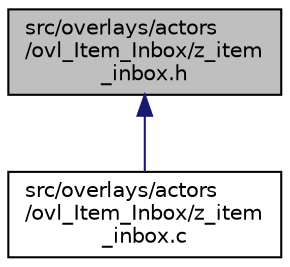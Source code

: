 digraph "src/overlays/actors/ovl_Item_Inbox/z_item_inbox.h"
{
 // LATEX_PDF_SIZE
  edge [fontname="Helvetica",fontsize="10",labelfontname="Helvetica",labelfontsize="10"];
  node [fontname="Helvetica",fontsize="10",shape=record];
  Node1 [label="src/overlays/actors\l/ovl_Item_Inbox/z_item\l_inbox.h",height=0.2,width=0.4,color="black", fillcolor="grey75", style="filled", fontcolor="black",tooltip=" "];
  Node1 -> Node2 [dir="back",color="midnightblue",fontsize="10",style="solid",fontname="Helvetica"];
  Node2 [label="src/overlays/actors\l/ovl_Item_Inbox/z_item\l_inbox.c",height=0.2,width=0.4,color="black", fillcolor="white", style="filled",URL="$d4/d1c/z__item__inbox_8c.html",tooltip=" "];
}
